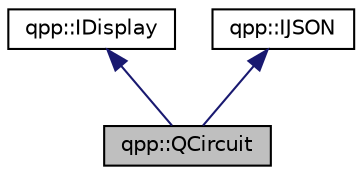 digraph "qpp::QCircuit"
{
  edge [fontname="Helvetica",fontsize="10",labelfontname="Helvetica",labelfontsize="10"];
  node [fontname="Helvetica",fontsize="10",shape=record];
  Node0 [label="qpp::QCircuit",height=0.2,width=0.4,color="black", fillcolor="grey75", style="filled", fontcolor="black"];
  Node1 -> Node0 [dir="back",color="midnightblue",fontsize="10",style="solid",fontname="Helvetica"];
  Node1 [label="qpp::IDisplay",height=0.2,width=0.4,color="black", fillcolor="white", style="filled",URL="$classqpp_1_1_i_display.html",tooltip="Abstract class (interface) that mandates the definition of virtual std::ostream& display(std::ostream..."];
  Node2 -> Node0 [dir="back",color="midnightblue",fontsize="10",style="solid",fontname="Helvetica"];
  Node2 [label="qpp::IJSON",height=0.2,width=0.4,color="black", fillcolor="white", style="filled",URL="$classqpp_1_1_i_j_s_o_n.html",tooltip="Abstract class (interface) that mandates the definition of very basic JSON serialization support..."];
}

